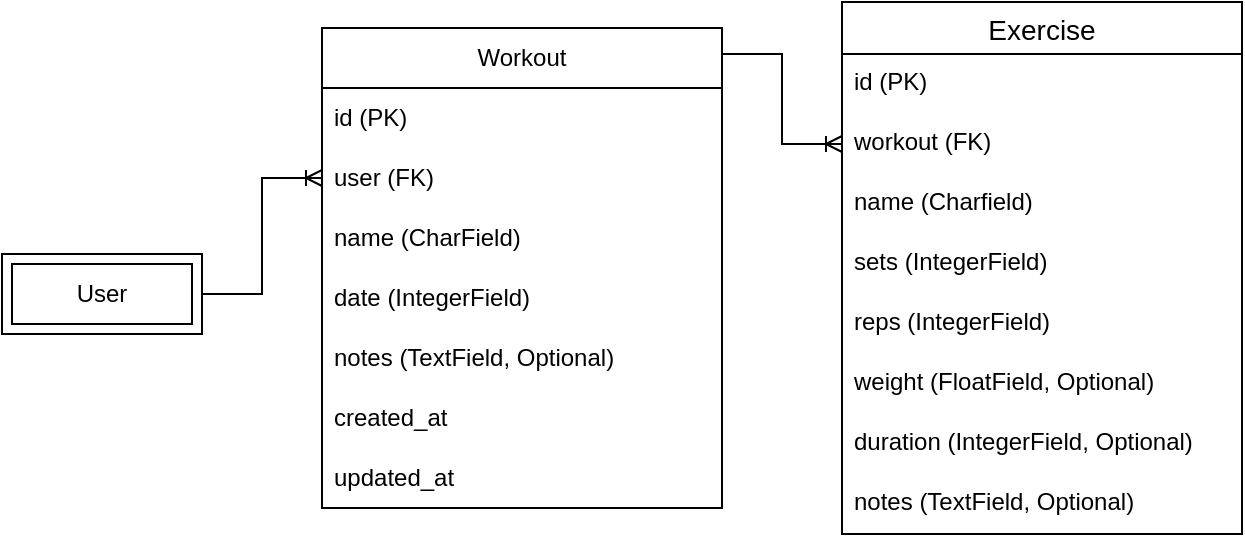 <mxfile version="27.0.9">
  <diagram name="Page-1" id="s1JIJ3UkpJlVqsWexgTJ">
    <mxGraphModel dx="889" dy="342" grid="1" gridSize="10" guides="1" tooltips="1" connect="1" arrows="1" fold="1" page="1" pageScale="1" pageWidth="1100" pageHeight="850" math="0" shadow="0">
      <root>
        <mxCell id="0" />
        <mxCell id="1" parent="0" />
        <mxCell id="wPRz7o0SdP8o1VQGHyIE-1" value="Workout" style="swimlane;fontStyle=0;childLayout=stackLayout;horizontal=1;startSize=30;horizontalStack=0;resizeParent=1;resizeParentMax=0;resizeLast=0;collapsible=1;marginBottom=0;whiteSpace=wrap;html=1;" vertex="1" parent="1">
          <mxGeometry x="410" y="213" width="200" height="240" as="geometry" />
        </mxCell>
        <mxCell id="wPRz7o0SdP8o1VQGHyIE-2" value="id (PK)" style="text;strokeColor=none;fillColor=none;align=left;verticalAlign=middle;spacingLeft=4;spacingRight=4;overflow=hidden;points=[[0,0.5],[1,0.5]];portConstraint=eastwest;rotatable=0;whiteSpace=wrap;html=1;" vertex="1" parent="wPRz7o0SdP8o1VQGHyIE-1">
          <mxGeometry y="30" width="200" height="30" as="geometry" />
        </mxCell>
        <mxCell id="wPRz7o0SdP8o1VQGHyIE-7" value="user (FK)" style="text;strokeColor=none;fillColor=none;align=left;verticalAlign=middle;spacingLeft=4;spacingRight=4;overflow=hidden;points=[[0,0.5],[1,0.5]];portConstraint=eastwest;rotatable=0;whiteSpace=wrap;html=1;" vertex="1" parent="wPRz7o0SdP8o1VQGHyIE-1">
          <mxGeometry y="60" width="200" height="30" as="geometry" />
        </mxCell>
        <mxCell id="wPRz7o0SdP8o1VQGHyIE-3" value="name (CharField)" style="text;strokeColor=none;fillColor=none;align=left;verticalAlign=middle;spacingLeft=4;spacingRight=4;overflow=hidden;points=[[0,0.5],[1,0.5]];portConstraint=eastwest;rotatable=0;whiteSpace=wrap;html=1;" vertex="1" parent="wPRz7o0SdP8o1VQGHyIE-1">
          <mxGeometry y="90" width="200" height="30" as="geometry" />
        </mxCell>
        <mxCell id="wPRz7o0SdP8o1VQGHyIE-4" value="date (IntegerField)" style="text;strokeColor=none;fillColor=none;align=left;verticalAlign=middle;spacingLeft=4;spacingRight=4;overflow=hidden;points=[[0,0.5],[1,0.5]];portConstraint=eastwest;rotatable=0;whiteSpace=wrap;html=1;" vertex="1" parent="wPRz7o0SdP8o1VQGHyIE-1">
          <mxGeometry y="120" width="200" height="30" as="geometry" />
        </mxCell>
        <mxCell id="wPRz7o0SdP8o1VQGHyIE-8" value="notes (TextField, Optional)" style="text;strokeColor=none;fillColor=none;align=left;verticalAlign=middle;spacingLeft=4;spacingRight=4;overflow=hidden;points=[[0,0.5],[1,0.5]];portConstraint=eastwest;rotatable=0;whiteSpace=wrap;html=1;" vertex="1" parent="wPRz7o0SdP8o1VQGHyIE-1">
          <mxGeometry y="150" width="200" height="30" as="geometry" />
        </mxCell>
        <mxCell id="wPRz7o0SdP8o1VQGHyIE-6" value="created_at" style="text;strokeColor=none;fillColor=none;align=left;verticalAlign=middle;spacingLeft=4;spacingRight=4;overflow=hidden;points=[[0,0.5],[1,0.5]];portConstraint=eastwest;rotatable=0;whiteSpace=wrap;html=1;" vertex="1" parent="wPRz7o0SdP8o1VQGHyIE-1">
          <mxGeometry y="180" width="200" height="30" as="geometry" />
        </mxCell>
        <mxCell id="wPRz7o0SdP8o1VQGHyIE-5" value="updated_at" style="text;strokeColor=none;fillColor=none;align=left;verticalAlign=middle;spacingLeft=4;spacingRight=4;overflow=hidden;points=[[0,0.5],[1,0.5]];portConstraint=eastwest;rotatable=0;whiteSpace=wrap;html=1;" vertex="1" parent="wPRz7o0SdP8o1VQGHyIE-1">
          <mxGeometry y="210" width="200" height="30" as="geometry" />
        </mxCell>
        <mxCell id="wPRz7o0SdP8o1VQGHyIE-10" value="" style="edgeStyle=entityRelationEdgeStyle;fontSize=12;html=1;endArrow=ERoneToMany;rounded=0;exitX=1;exitY=0.5;exitDx=0;exitDy=0;entryX=0;entryY=0.5;entryDx=0;entryDy=0;" edge="1" parent="1" source="wPRz7o0SdP8o1VQGHyIE-11" target="wPRz7o0SdP8o1VQGHyIE-7">
          <mxGeometry width="100" height="100" relative="1" as="geometry">
            <mxPoint x="280" y="348" as="sourcePoint" />
            <mxPoint x="350" y="224" as="targetPoint" />
            <Array as="points">
              <mxPoint x="320" y="343" />
            </Array>
          </mxGeometry>
        </mxCell>
        <mxCell id="wPRz7o0SdP8o1VQGHyIE-11" value="User" style="shape=ext;margin=3;double=1;whiteSpace=wrap;html=1;align=center;" vertex="1" parent="1">
          <mxGeometry x="250" y="326" width="100" height="40" as="geometry" />
        </mxCell>
        <mxCell id="wPRz7o0SdP8o1VQGHyIE-12" value="Exercise" style="swimlane;fontStyle=0;childLayout=stackLayout;horizontal=1;startSize=26;horizontalStack=0;resizeParent=1;resizeParentMax=0;resizeLast=0;collapsible=1;marginBottom=0;align=center;fontSize=14;" vertex="1" parent="1">
          <mxGeometry x="670" y="200" width="200" height="266" as="geometry" />
        </mxCell>
        <mxCell id="wPRz7o0SdP8o1VQGHyIE-13" value="id (PK)" style="text;strokeColor=none;fillColor=none;spacingLeft=4;spacingRight=4;overflow=hidden;rotatable=0;points=[[0,0.5],[1,0.5]];portConstraint=eastwest;fontSize=12;whiteSpace=wrap;html=1;" vertex="1" parent="wPRz7o0SdP8o1VQGHyIE-12">
          <mxGeometry y="26" width="200" height="30" as="geometry" />
        </mxCell>
        <mxCell id="wPRz7o0SdP8o1VQGHyIE-14" value="workout (FK)" style="text;strokeColor=none;fillColor=none;spacingLeft=4;spacingRight=4;overflow=hidden;rotatable=0;points=[[0,0.5],[1,0.5]];portConstraint=eastwest;fontSize=12;whiteSpace=wrap;html=1;" vertex="1" parent="wPRz7o0SdP8o1VQGHyIE-12">
          <mxGeometry y="56" width="200" height="30" as="geometry" />
        </mxCell>
        <mxCell id="wPRz7o0SdP8o1VQGHyIE-15" value="name (Charfield)" style="text;strokeColor=none;fillColor=none;spacingLeft=4;spacingRight=4;overflow=hidden;rotatable=0;points=[[0,0.5],[1,0.5]];portConstraint=eastwest;fontSize=12;whiteSpace=wrap;html=1;" vertex="1" parent="wPRz7o0SdP8o1VQGHyIE-12">
          <mxGeometry y="86" width="200" height="30" as="geometry" />
        </mxCell>
        <mxCell id="wPRz7o0SdP8o1VQGHyIE-18" value="sets (IntegerField)" style="text;strokeColor=none;fillColor=none;spacingLeft=4;spacingRight=4;overflow=hidden;rotatable=0;points=[[0,0.5],[1,0.5]];portConstraint=eastwest;fontSize=12;whiteSpace=wrap;html=1;" vertex="1" parent="wPRz7o0SdP8o1VQGHyIE-12">
          <mxGeometry y="116" width="200" height="30" as="geometry" />
        </mxCell>
        <mxCell id="wPRz7o0SdP8o1VQGHyIE-17" value="reps (IntegerField)" style="text;strokeColor=none;fillColor=none;spacingLeft=4;spacingRight=4;overflow=hidden;rotatable=0;points=[[0,0.5],[1,0.5]];portConstraint=eastwest;fontSize=12;whiteSpace=wrap;html=1;" vertex="1" parent="wPRz7o0SdP8o1VQGHyIE-12">
          <mxGeometry y="146" width="200" height="30" as="geometry" />
        </mxCell>
        <mxCell id="wPRz7o0SdP8o1VQGHyIE-16" value="weight (FloatField, Optional)" style="text;strokeColor=none;fillColor=none;spacingLeft=4;spacingRight=4;overflow=hidden;rotatable=0;points=[[0,0.5],[1,0.5]];portConstraint=eastwest;fontSize=12;whiteSpace=wrap;html=1;" vertex="1" parent="wPRz7o0SdP8o1VQGHyIE-12">
          <mxGeometry y="176" width="200" height="30" as="geometry" />
        </mxCell>
        <mxCell id="wPRz7o0SdP8o1VQGHyIE-21" value="duration (IntegerField, Optional)" style="text;strokeColor=none;fillColor=none;spacingLeft=4;spacingRight=4;overflow=hidden;rotatable=0;points=[[0,0.5],[1,0.5]];portConstraint=eastwest;fontSize=12;whiteSpace=wrap;html=1;" vertex="1" parent="wPRz7o0SdP8o1VQGHyIE-12">
          <mxGeometry y="206" width="200" height="30" as="geometry" />
        </mxCell>
        <mxCell id="wPRz7o0SdP8o1VQGHyIE-20" value="notes (TextField, Optional)" style="text;strokeColor=none;fillColor=none;spacingLeft=4;spacingRight=4;overflow=hidden;rotatable=0;points=[[0,0.5],[1,0.5]];portConstraint=eastwest;fontSize=12;whiteSpace=wrap;html=1;" vertex="1" parent="wPRz7o0SdP8o1VQGHyIE-12">
          <mxGeometry y="236" width="200" height="30" as="geometry" />
        </mxCell>
        <mxCell id="wPRz7o0SdP8o1VQGHyIE-22" value="" style="edgeStyle=entityRelationEdgeStyle;fontSize=12;html=1;endArrow=ERoneToMany;rounded=0;entryX=0;entryY=0.5;entryDx=0;entryDy=0;exitX=1;exitY=0.054;exitDx=0;exitDy=0;exitPerimeter=0;" edge="1" parent="1" source="wPRz7o0SdP8o1VQGHyIE-1" target="wPRz7o0SdP8o1VQGHyIE-14">
          <mxGeometry width="100" height="100" relative="1" as="geometry">
            <mxPoint x="630" y="213" as="sourcePoint" />
            <mxPoint x="630" y="323" as="targetPoint" />
          </mxGeometry>
        </mxCell>
      </root>
    </mxGraphModel>
  </diagram>
</mxfile>
